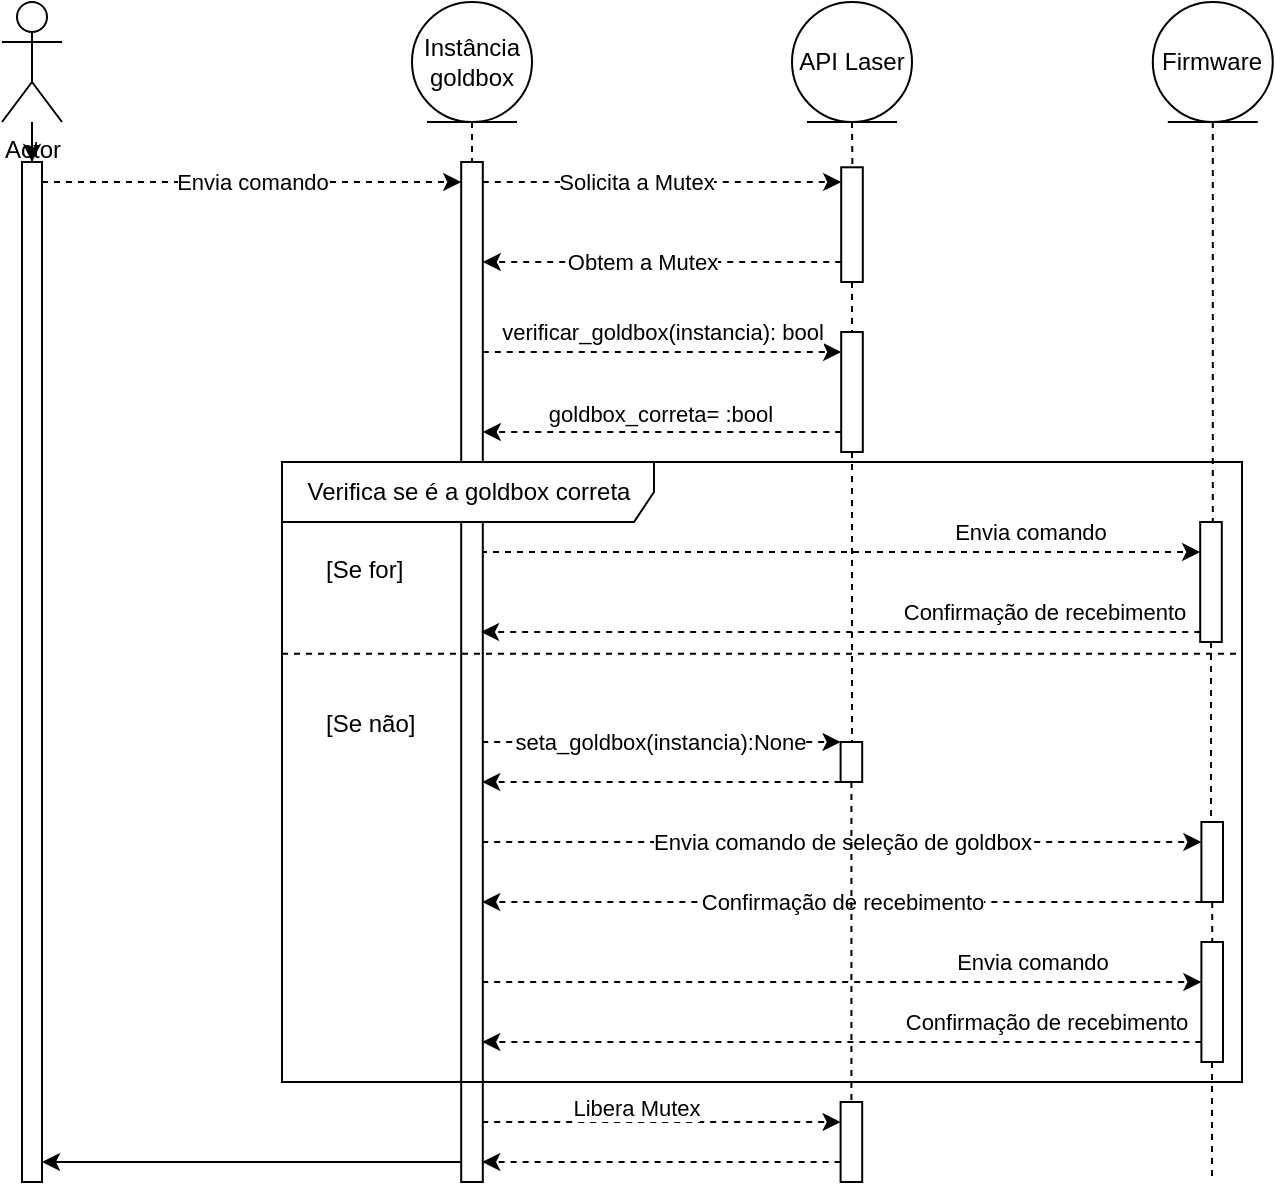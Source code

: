 <mxfile>
    <diagram id="e1xf8jnrH3_m2cHPAWJP" name="Page-1">
        <mxGraphModel dx="818" dy="617" grid="1" gridSize="10" guides="1" tooltips="1" connect="1" arrows="1" fold="1" page="1" pageScale="1" pageWidth="827" pageHeight="1169" math="0" shadow="0">
            <root>
                <mxCell id="0"/>
                <mxCell id="1" parent="0"/>
                <mxCell id="40" value="Envia comando" style="edgeStyle=none;html=1;dashed=1;endArrow=classic;endFill=1;" parent="1" source="11" target="30" edge="1">
                    <mxGeometry relative="1" as="geometry">
                        <Array as="points">
                            <mxPoint x="190" y="510"/>
                        </Array>
                    </mxGeometry>
                </mxCell>
                <mxCell id="11" value="" style="html=1;points=[];perimeter=orthogonalPerimeter;" parent="1" vertex="1">
                    <mxGeometry x="60" y="500" width="10" height="510" as="geometry"/>
                </mxCell>
                <mxCell id="32" value="" style="edgeStyle=none;html=1;dashed=1;endArrow=none;endFill=0;" parent="1" source="12" target="11" edge="1">
                    <mxGeometry relative="1" as="geometry"/>
                </mxCell>
                <mxCell id="98" value="" style="edgeStyle=none;html=1;" edge="1" parent="1" source="12" target="11">
                    <mxGeometry relative="1" as="geometry"/>
                </mxCell>
                <mxCell id="12" value="Actor" style="shape=umlActor;verticalLabelPosition=bottom;verticalAlign=top;html=1;" parent="1" vertex="1">
                    <mxGeometry x="50" y="420" width="30" height="60" as="geometry"/>
                </mxCell>
                <mxCell id="20" value="" style="edgeStyle=none;html=1;endArrow=none;endFill=0;dashed=1;exitX=0.5;exitY=1;exitDx=0;exitDy=0;startArrow=none;" parent="1" source="93" edge="1">
                    <mxGeometry relative="1" as="geometry">
                        <mxPoint x="490" y="370.0" as="sourcePoint"/>
                        <mxPoint x="475" y="1010" as="targetPoint"/>
                    </mxGeometry>
                </mxCell>
                <mxCell id="57" value="" style="edgeStyle=none;html=1;dashed=1;startArrow=none;startFill=0;endArrow=none;endFill=0;" parent="1" source="79" edge="1">
                    <mxGeometry relative="1" as="geometry">
                        <mxPoint x="655" y="1010" as="targetPoint"/>
                    </mxGeometry>
                </mxCell>
                <mxCell id="14" value="Firmware" style="ellipse;shape=umlEntity;whiteSpace=wrap;html=1;" parent="1" vertex="1">
                    <mxGeometry x="625.4" y="420" width="60" height="60" as="geometry"/>
                </mxCell>
                <mxCell id="26" value="API Laser" style="ellipse;shape=umlEntity;whiteSpace=wrap;html=1;" parent="1" vertex="1">
                    <mxGeometry x="445" y="420" width="60" height="60" as="geometry"/>
                </mxCell>
                <mxCell id="34" value="" style="edgeStyle=none;html=1;dashed=1;endArrow=none;endFill=0;" parent="1" source="29" target="30" edge="1">
                    <mxGeometry relative="1" as="geometry"/>
                </mxCell>
                <mxCell id="29" value="Instância goldbox" style="ellipse;shape=umlEntity;whiteSpace=wrap;html=1;" parent="1" vertex="1">
                    <mxGeometry x="255" y="420" width="60" height="60" as="geometry"/>
                </mxCell>
                <mxCell id="42" value="" style="edgeStyle=none;html=1;dashed=1;endArrow=classic;endFill=1;" parent="1" source="30" target="41" edge="1">
                    <mxGeometry relative="1" as="geometry">
                        <Array as="points">
                            <mxPoint x="400" y="510"/>
                        </Array>
                    </mxGeometry>
                </mxCell>
                <mxCell id="44" value="Solicita a Mutex" style="edgeLabel;html=1;align=center;verticalAlign=middle;resizable=0;points=[];" parent="42" vertex="1" connectable="0">
                    <mxGeometry x="-0.145" relative="1" as="geometry">
                        <mxPoint as="offset"/>
                    </mxGeometry>
                </mxCell>
                <mxCell id="48" value="" style="edgeStyle=none;html=1;dashed=1;startArrow=none;startFill=0;endArrow=classic;endFill=1;" parent="1" target="47" edge="1">
                    <mxGeometry relative="1" as="geometry">
                        <Array as="points">
                            <mxPoint x="390" y="595"/>
                        </Array>
                        <mxPoint x="290.4" y="595" as="sourcePoint"/>
                    </mxGeometry>
                </mxCell>
                <mxCell id="50" value="verificar_goldbox(instancia): bool" style="edgeLabel;html=1;align=center;verticalAlign=middle;resizable=0;points=[];" parent="48" vertex="1" connectable="0">
                    <mxGeometry x="-0.145" y="-1" relative="1" as="geometry">
                        <mxPoint x="13" y="-11" as="offset"/>
                    </mxGeometry>
                </mxCell>
                <mxCell id="59" style="edgeStyle=none;html=1;dashed=1;startArrow=none;startFill=0;endArrow=classic;endFill=1;" parent="1" target="60" edge="1">
                    <mxGeometry relative="1" as="geometry">
                        <mxPoint x="349.1" y="695" as="targetPoint"/>
                        <Array as="points">
                            <mxPoint x="459.1" y="695"/>
                        </Array>
                        <mxPoint x="289.5" y="695" as="sourcePoint"/>
                    </mxGeometry>
                </mxCell>
                <mxCell id="62" value="Envia comando" style="edgeLabel;html=1;align=center;verticalAlign=middle;resizable=0;points=[];" parent="59" vertex="1" connectable="0">
                    <mxGeometry x="-0.284" y="-1" relative="1" as="geometry">
                        <mxPoint x="146" y="-11" as="offset"/>
                    </mxGeometry>
                </mxCell>
                <mxCell id="67" value="" style="edgeStyle=none;html=1;dashed=1;startArrow=none;startFill=0;endArrow=classic;endFill=1;" parent="1" target="66" edge="1">
                    <mxGeometry relative="1" as="geometry">
                        <mxPoint x="290.1" y="790" as="sourcePoint"/>
                    </mxGeometry>
                </mxCell>
                <mxCell id="69" value="seta_goldbox(instancia):None" style="edgeLabel;html=1;align=center;verticalAlign=middle;resizable=0;points=[];" parent="67" vertex="1" connectable="0">
                    <mxGeometry x="0.162" y="-1" relative="1" as="geometry">
                        <mxPoint x="-15" y="-1" as="offset"/>
                    </mxGeometry>
                </mxCell>
                <mxCell id="73" value="Envia comando de seleção de goldbox" style="edgeStyle=none;html=1;dashed=1;startArrow=none;startFill=0;endArrow=classic;endFill=1;" parent="1" target="71" edge="1">
                    <mxGeometry x="-0.001" relative="1" as="geometry">
                        <Array as="points">
                            <mxPoint x="549.7" y="840"/>
                        </Array>
                        <mxPoint as="offset"/>
                        <mxPoint x="290.1" y="840" as="sourcePoint"/>
                    </mxGeometry>
                </mxCell>
                <mxCell id="97" style="edgeStyle=none;html=1;" edge="1" parent="1" source="30" target="11">
                    <mxGeometry relative="1" as="geometry">
                        <Array as="points">
                            <mxPoint x="140" y="1000"/>
                        </Array>
                    </mxGeometry>
                </mxCell>
                <mxCell id="30" value="" style="html=1;points=[];perimeter=orthogonalPerimeter;" parent="1" vertex="1">
                    <mxGeometry x="279.6" y="500" width="10.8" height="510" as="geometry"/>
                </mxCell>
                <mxCell id="45" style="edgeStyle=none;html=1;dashed=1;endArrow=classic;endFill=1;" parent="1" source="41" target="30" edge="1">
                    <mxGeometry relative="1" as="geometry">
                        <Array as="points">
                            <mxPoint x="400" y="550"/>
                        </Array>
                    </mxGeometry>
                </mxCell>
                <mxCell id="46" value="Obtem a Mutex" style="edgeLabel;html=1;align=center;verticalAlign=middle;resizable=0;points=[];" parent="45" vertex="1" connectable="0">
                    <mxGeometry x="-0.055" relative="1" as="geometry">
                        <mxPoint x="-15" as="offset"/>
                    </mxGeometry>
                </mxCell>
                <mxCell id="41" value="" style="html=1;points=[];perimeter=orthogonalPerimeter;" parent="1" vertex="1">
                    <mxGeometry x="469.6" y="502.65" width="10.8" height="57.35" as="geometry"/>
                </mxCell>
                <mxCell id="43" value="" style="edgeStyle=none;html=1;endArrow=none;endFill=0;dashed=1;exitX=0.5;exitY=1;exitDx=0;exitDy=0;entryX=0.52;entryY=0.005;entryDx=0;entryDy=0;entryPerimeter=0;" parent="1" source="26" target="41" edge="1">
                    <mxGeometry relative="1" as="geometry">
                        <mxPoint x="475" y="440" as="sourcePoint"/>
                        <mxPoint x="475.2" y="665.408" as="targetPoint"/>
                    </mxGeometry>
                </mxCell>
                <mxCell id="51" value="goldbox_correta= :bool" style="edgeStyle=none;html=1;dashed=1;startArrow=none;startFill=0;endArrow=classic;endFill=1;" parent="1" source="47" edge="1">
                    <mxGeometry x="0.014" y="-9" relative="1" as="geometry">
                        <Array as="points">
                            <mxPoint x="380" y="635"/>
                        </Array>
                        <mxPoint as="offset"/>
                        <mxPoint x="290.4" y="635" as="targetPoint"/>
                    </mxGeometry>
                </mxCell>
                <mxCell id="47" value="" style="html=1;points=[];perimeter=orthogonalPerimeter;" parent="1" vertex="1">
                    <mxGeometry x="469.6" y="585" width="10.8" height="60" as="geometry"/>
                </mxCell>
                <mxCell id="49" value="" style="edgeStyle=none;html=1;endArrow=none;endFill=0;dashed=1;exitX=0.5;exitY=1;exitDx=0;exitDy=0;startArrow=none;" parent="1" source="41" target="47" edge="1">
                    <mxGeometry relative="1" as="geometry">
                        <mxPoint x="475" y="560" as="sourcePoint"/>
                        <mxPoint x="475" y="860" as="targetPoint"/>
                    </mxGeometry>
                </mxCell>
                <mxCell id="53" value="Verifica se é a goldbox correta" style="shape=umlFrame;tabWidth=110;tabHeight=30;tabPosition=left;html=1;boundedLbl=1;labelInHeader=1;width=186;height=30;" parent="1" vertex="1">
                    <mxGeometry x="190" y="650" width="480" height="310" as="geometry"/>
                </mxCell>
                <mxCell id="54" value="[Se for]" style="text" parent="53" vertex="1">
                    <mxGeometry width="100" height="20" relative="1" as="geometry">
                        <mxPoint x="20" y="40" as="offset"/>
                    </mxGeometry>
                </mxCell>
                <mxCell id="55" value="[Se não]" style="line;strokeWidth=1;dashed=1;labelPosition=center;verticalLabelPosition=bottom;align=left;verticalAlign=top;spacingLeft=20;spacingTop=15;" parent="53" vertex="1">
                    <mxGeometry y="89.737" width="480" height="12.4" as="geometry"/>
                </mxCell>
                <mxCell id="63" style="edgeStyle=none;html=1;dashed=1;startArrow=none;startFill=0;endArrow=classic;endFill=1;" parent="1" source="60" edge="1">
                    <mxGeometry relative="1" as="geometry">
                        <Array as="points">
                            <mxPoint x="469.1" y="735"/>
                        </Array>
                        <mxPoint x="289.5" y="735" as="targetPoint"/>
                    </mxGeometry>
                </mxCell>
                <mxCell id="64" value="Confirmação de recebimento" style="edgeLabel;html=1;align=center;verticalAlign=middle;resizable=0;points=[];" parent="63" vertex="1" connectable="0">
                    <mxGeometry x="-0.588" y="2" relative="1" as="geometry">
                        <mxPoint x="-4" y="-12" as="offset"/>
                    </mxGeometry>
                </mxCell>
                <mxCell id="60" value="" style="html=1;points=[];perimeter=orthogonalPerimeter;" parent="1" vertex="1">
                    <mxGeometry x="649.1" y="680" width="10.8" height="60" as="geometry"/>
                </mxCell>
                <mxCell id="61" value="" style="edgeStyle=none;html=1;dashed=1;startArrow=none;startFill=0;endArrow=none;endFill=0;exitX=0.5;exitY=1;exitDx=0;exitDy=0;" parent="1" source="14" target="60" edge="1">
                    <mxGeometry relative="1" as="geometry">
                        <mxPoint x="655" y="440" as="sourcePoint"/>
                        <mxPoint x="655.4" y="890" as="targetPoint"/>
                    </mxGeometry>
                </mxCell>
                <mxCell id="70" style="edgeStyle=none;html=1;dashed=1;startArrow=none;startFill=0;endArrow=classic;endFill=1;" parent="1" source="66" edge="1">
                    <mxGeometry relative="1" as="geometry">
                        <Array as="points">
                            <mxPoint x="379.7" y="810"/>
                        </Array>
                        <mxPoint x="290.1" y="810" as="targetPoint"/>
                    </mxGeometry>
                </mxCell>
                <mxCell id="66" value="" style="html=1;points=[];perimeter=orthogonalPerimeter;" parent="1" vertex="1">
                    <mxGeometry x="469.3" y="790" width="10.8" height="20" as="geometry"/>
                </mxCell>
                <mxCell id="68" value="" style="edgeStyle=none;html=1;endArrow=none;endFill=0;dashed=1;exitX=0.5;exitY=1;exitDx=0;exitDy=0;startArrow=none;" parent="1" source="47" target="66" edge="1">
                    <mxGeometry relative="1" as="geometry">
                        <mxPoint x="475" y="680" as="sourcePoint"/>
                        <mxPoint x="475" y="1000" as="targetPoint"/>
                    </mxGeometry>
                </mxCell>
                <mxCell id="74" value="Confirmação de recebimento" style="edgeStyle=none;html=1;dashed=1;startArrow=none;startFill=0;endArrow=classic;endFill=1;" parent="1" source="71" edge="1">
                    <mxGeometry x="0.001" relative="1" as="geometry">
                        <Array as="points">
                            <mxPoint x="469.7" y="870"/>
                        </Array>
                        <mxPoint as="offset"/>
                        <mxPoint x="290.1" y="870" as="targetPoint"/>
                    </mxGeometry>
                </mxCell>
                <mxCell id="71" value="" style="html=1;points=[];perimeter=orthogonalPerimeter;" parent="1" vertex="1">
                    <mxGeometry x="649.7" y="830" width="10.8" height="40" as="geometry"/>
                </mxCell>
                <mxCell id="72" value="" style="edgeStyle=none;html=1;dashed=1;startArrow=none;startFill=0;endArrow=none;endFill=0;" parent="1" source="60" target="71" edge="1">
                    <mxGeometry relative="1" as="geometry">
                        <mxPoint x="655.1" y="815" as="sourcePoint"/>
                        <mxPoint x="655.1" y="920" as="targetPoint"/>
                    </mxGeometry>
                </mxCell>
                <mxCell id="75" style="edgeStyle=none;html=1;dashed=1;startArrow=none;startFill=0;endArrow=classic;endFill=1;" parent="1" target="79" edge="1">
                    <mxGeometry relative="1" as="geometry">
                        <mxPoint x="349.7" y="905" as="targetPoint"/>
                        <mxPoint x="290.1" y="910" as="sourcePoint"/>
                        <Array as="points">
                            <mxPoint x="459.7" y="910"/>
                        </Array>
                    </mxGeometry>
                </mxCell>
                <mxCell id="76" value="Envia comando" style="edgeLabel;html=1;align=center;verticalAlign=middle;resizable=0;points=[];" parent="75" vertex="1" connectable="0">
                    <mxGeometry x="-0.284" y="-1" relative="1" as="geometry">
                        <mxPoint x="146" y="-11" as="offset"/>
                    </mxGeometry>
                </mxCell>
                <mxCell id="77" style="edgeStyle=none;html=1;dashed=1;startArrow=none;startFill=0;endArrow=classic;endFill=1;" parent="1" source="79" edge="1">
                    <mxGeometry relative="1" as="geometry">
                        <mxPoint x="290.1" y="940" as="targetPoint"/>
                        <Array as="points">
                            <mxPoint x="479.7" y="940"/>
                        </Array>
                    </mxGeometry>
                </mxCell>
                <mxCell id="78" value="Confirmação de recebimento" style="edgeLabel;html=1;align=center;verticalAlign=middle;resizable=0;points=[];" parent="77" vertex="1" connectable="0">
                    <mxGeometry x="-0.588" y="2" relative="1" as="geometry">
                        <mxPoint x="-4" y="-12" as="offset"/>
                    </mxGeometry>
                </mxCell>
                <mxCell id="79" value="" style="html=1;points=[];perimeter=orthogonalPerimeter;" parent="1" vertex="1">
                    <mxGeometry x="649.7" y="890" width="10.8" height="60" as="geometry"/>
                </mxCell>
                <mxCell id="80" value="" style="edgeStyle=none;html=1;dashed=1;startArrow=none;startFill=0;endArrow=none;endFill=0;" parent="1" source="71" target="79" edge="1">
                    <mxGeometry relative="1" as="geometry">
                        <mxPoint x="654.7" y="870" as="sourcePoint"/>
                        <mxPoint x="654.7" y="990" as="targetPoint"/>
                    </mxGeometry>
                </mxCell>
                <mxCell id="89" value="" style="edgeStyle=none;html=1;dashed=1;endArrow=classic;endFill=1;" edge="1" parent="1">
                    <mxGeometry relative="1" as="geometry">
                        <Array as="points">
                            <mxPoint x="399.7" y="980"/>
                        </Array>
                        <mxPoint x="290.1" y="980.0" as="sourcePoint"/>
                        <mxPoint x="469.3" y="980.0" as="targetPoint"/>
                    </mxGeometry>
                </mxCell>
                <mxCell id="90" value="Libera Mutex" style="edgeLabel;html=1;align=center;verticalAlign=middle;resizable=0;points=[];" vertex="1" connectable="0" parent="89">
                    <mxGeometry x="-0.145" relative="1" as="geometry">
                        <mxPoint y="-7" as="offset"/>
                    </mxGeometry>
                </mxCell>
                <mxCell id="91" style="edgeStyle=none;html=1;dashed=1;endArrow=classic;endFill=1;" edge="1" parent="1" source="93">
                    <mxGeometry relative="1" as="geometry">
                        <Array as="points">
                            <mxPoint x="399.7" y="1000"/>
                        </Array>
                        <mxPoint x="290.1" y="1000" as="targetPoint"/>
                    </mxGeometry>
                </mxCell>
                <mxCell id="93" value="" style="html=1;points=[];perimeter=orthogonalPerimeter;" vertex="1" parent="1">
                    <mxGeometry x="469.3" y="970" width="10.8" height="40" as="geometry"/>
                </mxCell>
                <mxCell id="94" value="" style="edgeStyle=none;html=1;endArrow=none;endFill=0;dashed=1;exitX=0.5;exitY=1;exitDx=0;exitDy=0;startArrow=none;" edge="1" parent="1" source="66" target="93">
                    <mxGeometry relative="1" as="geometry">
                        <mxPoint x="474.7" y="810" as="sourcePoint"/>
                        <mxPoint x="474.7" y="1040" as="targetPoint"/>
                    </mxGeometry>
                </mxCell>
            </root>
        </mxGraphModel>
    </diagram>
</mxfile>